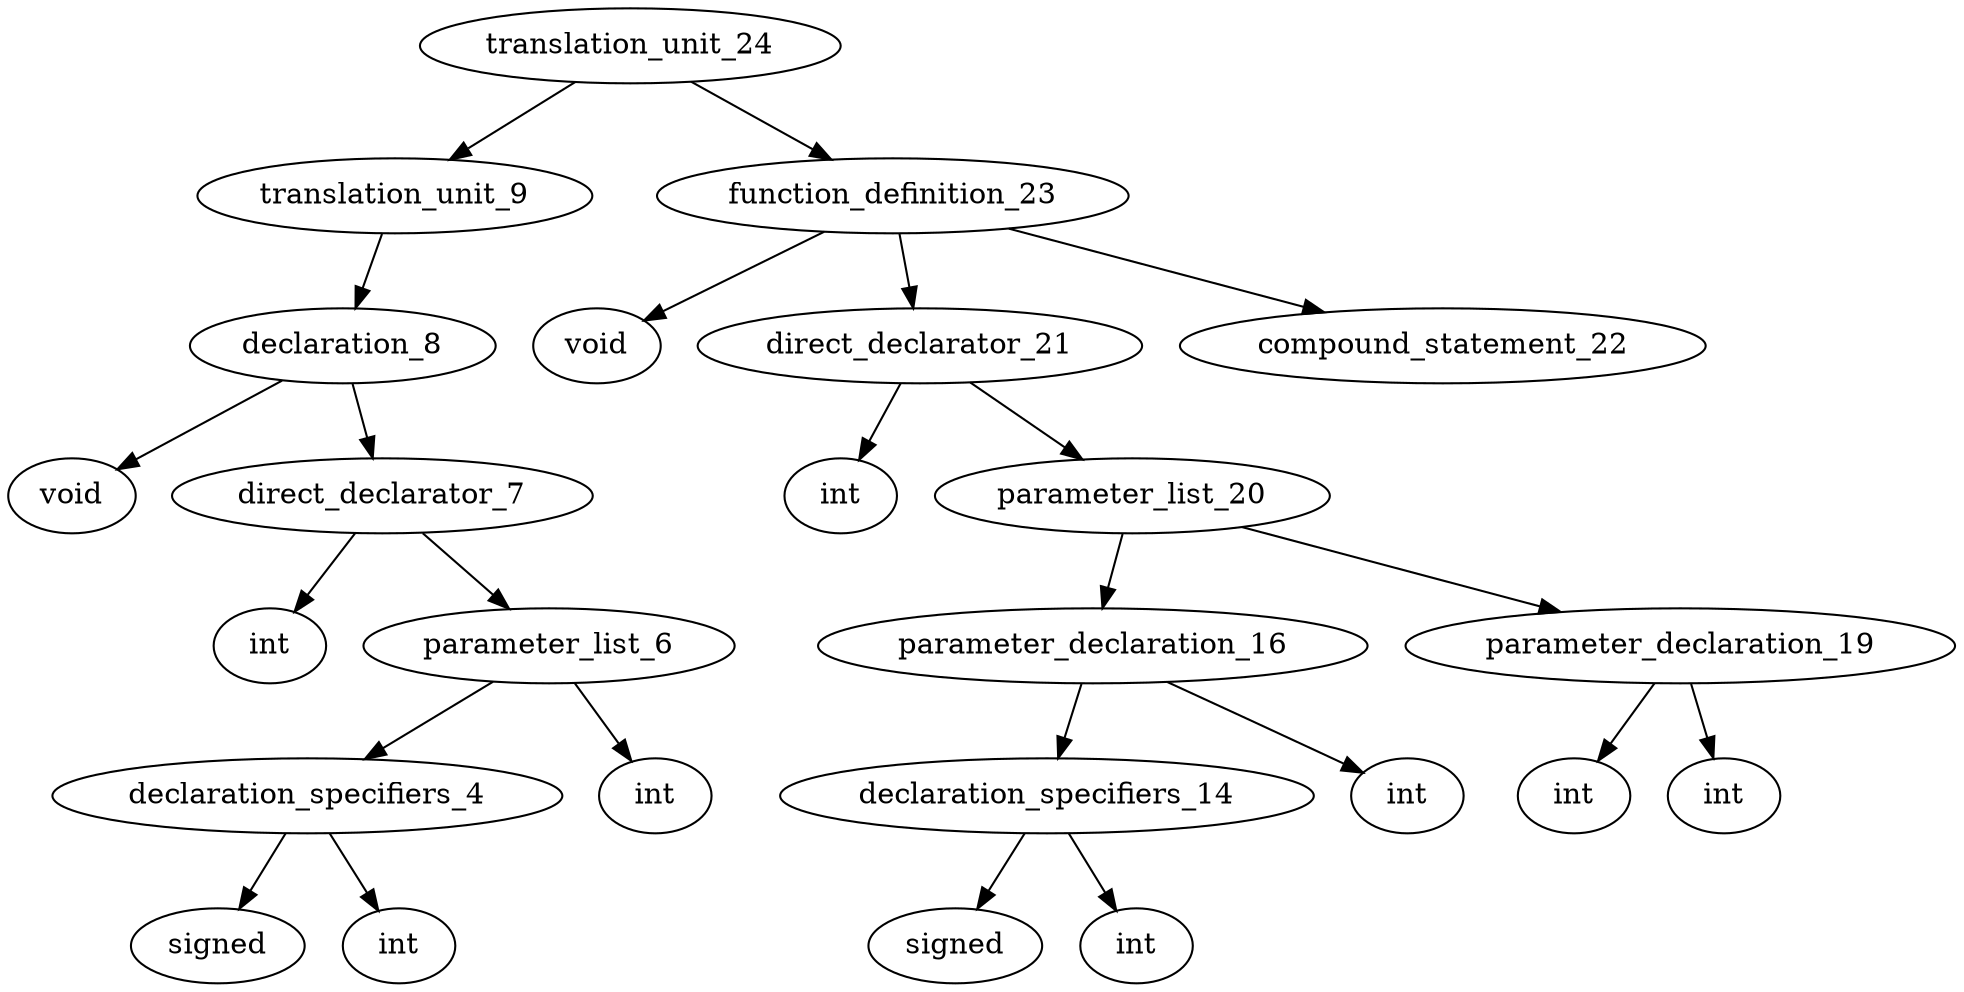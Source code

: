 digraph AST {
	translation_unit_24 -> translation_unit_9;
	translation_unit_9 -> declaration_8;
	declaration_8 -> type_specifier_0;
	type_specifier_0 [label="void"]
	declaration_8 -> direct_declarator_7;
	direct_declarator_7 -> identifier_1;
	identifier_1 [label="int"]
	direct_declarator_7 -> parameter_list_6;
	parameter_list_6 -> declaration_specifiers_4;
	declaration_specifiers_4 -> type_specifier_2;
	type_specifier_2 [label="signed"]
	declaration_specifiers_4 -> type_specifier_3;
	type_specifier_3 [label="int"]
	parameter_list_6 -> type_specifier_5;
	type_specifier_5 [label="int"]
	translation_unit_24 -> function_definition_23;
	function_definition_23 -> type_specifier_10;
	type_specifier_10 [label="void"]
	function_definition_23 -> direct_declarator_21;
	direct_declarator_21 -> identifier_11;
	identifier_11 [label="int"]
	direct_declarator_21 -> parameter_list_20;
	parameter_list_20 -> parameter_declaration_16;
	parameter_declaration_16 -> declaration_specifiers_14;
	declaration_specifiers_14 -> type_specifier_12;
	type_specifier_12 [label="signed"]
	declaration_specifiers_14 -> type_specifier_13;
	type_specifier_13 [label="int"]
	parameter_declaration_16 -> identifier_15;
	identifier_15 [label="int"]
	parameter_list_20 -> parameter_declaration_19;
	parameter_declaration_19 -> type_specifier_17;
	type_specifier_17 [label="int"]
	parameter_declaration_19 -> identifier_18;
	identifier_18 [label="int"]
	function_definition_23 -> compound_statement_22;
}
